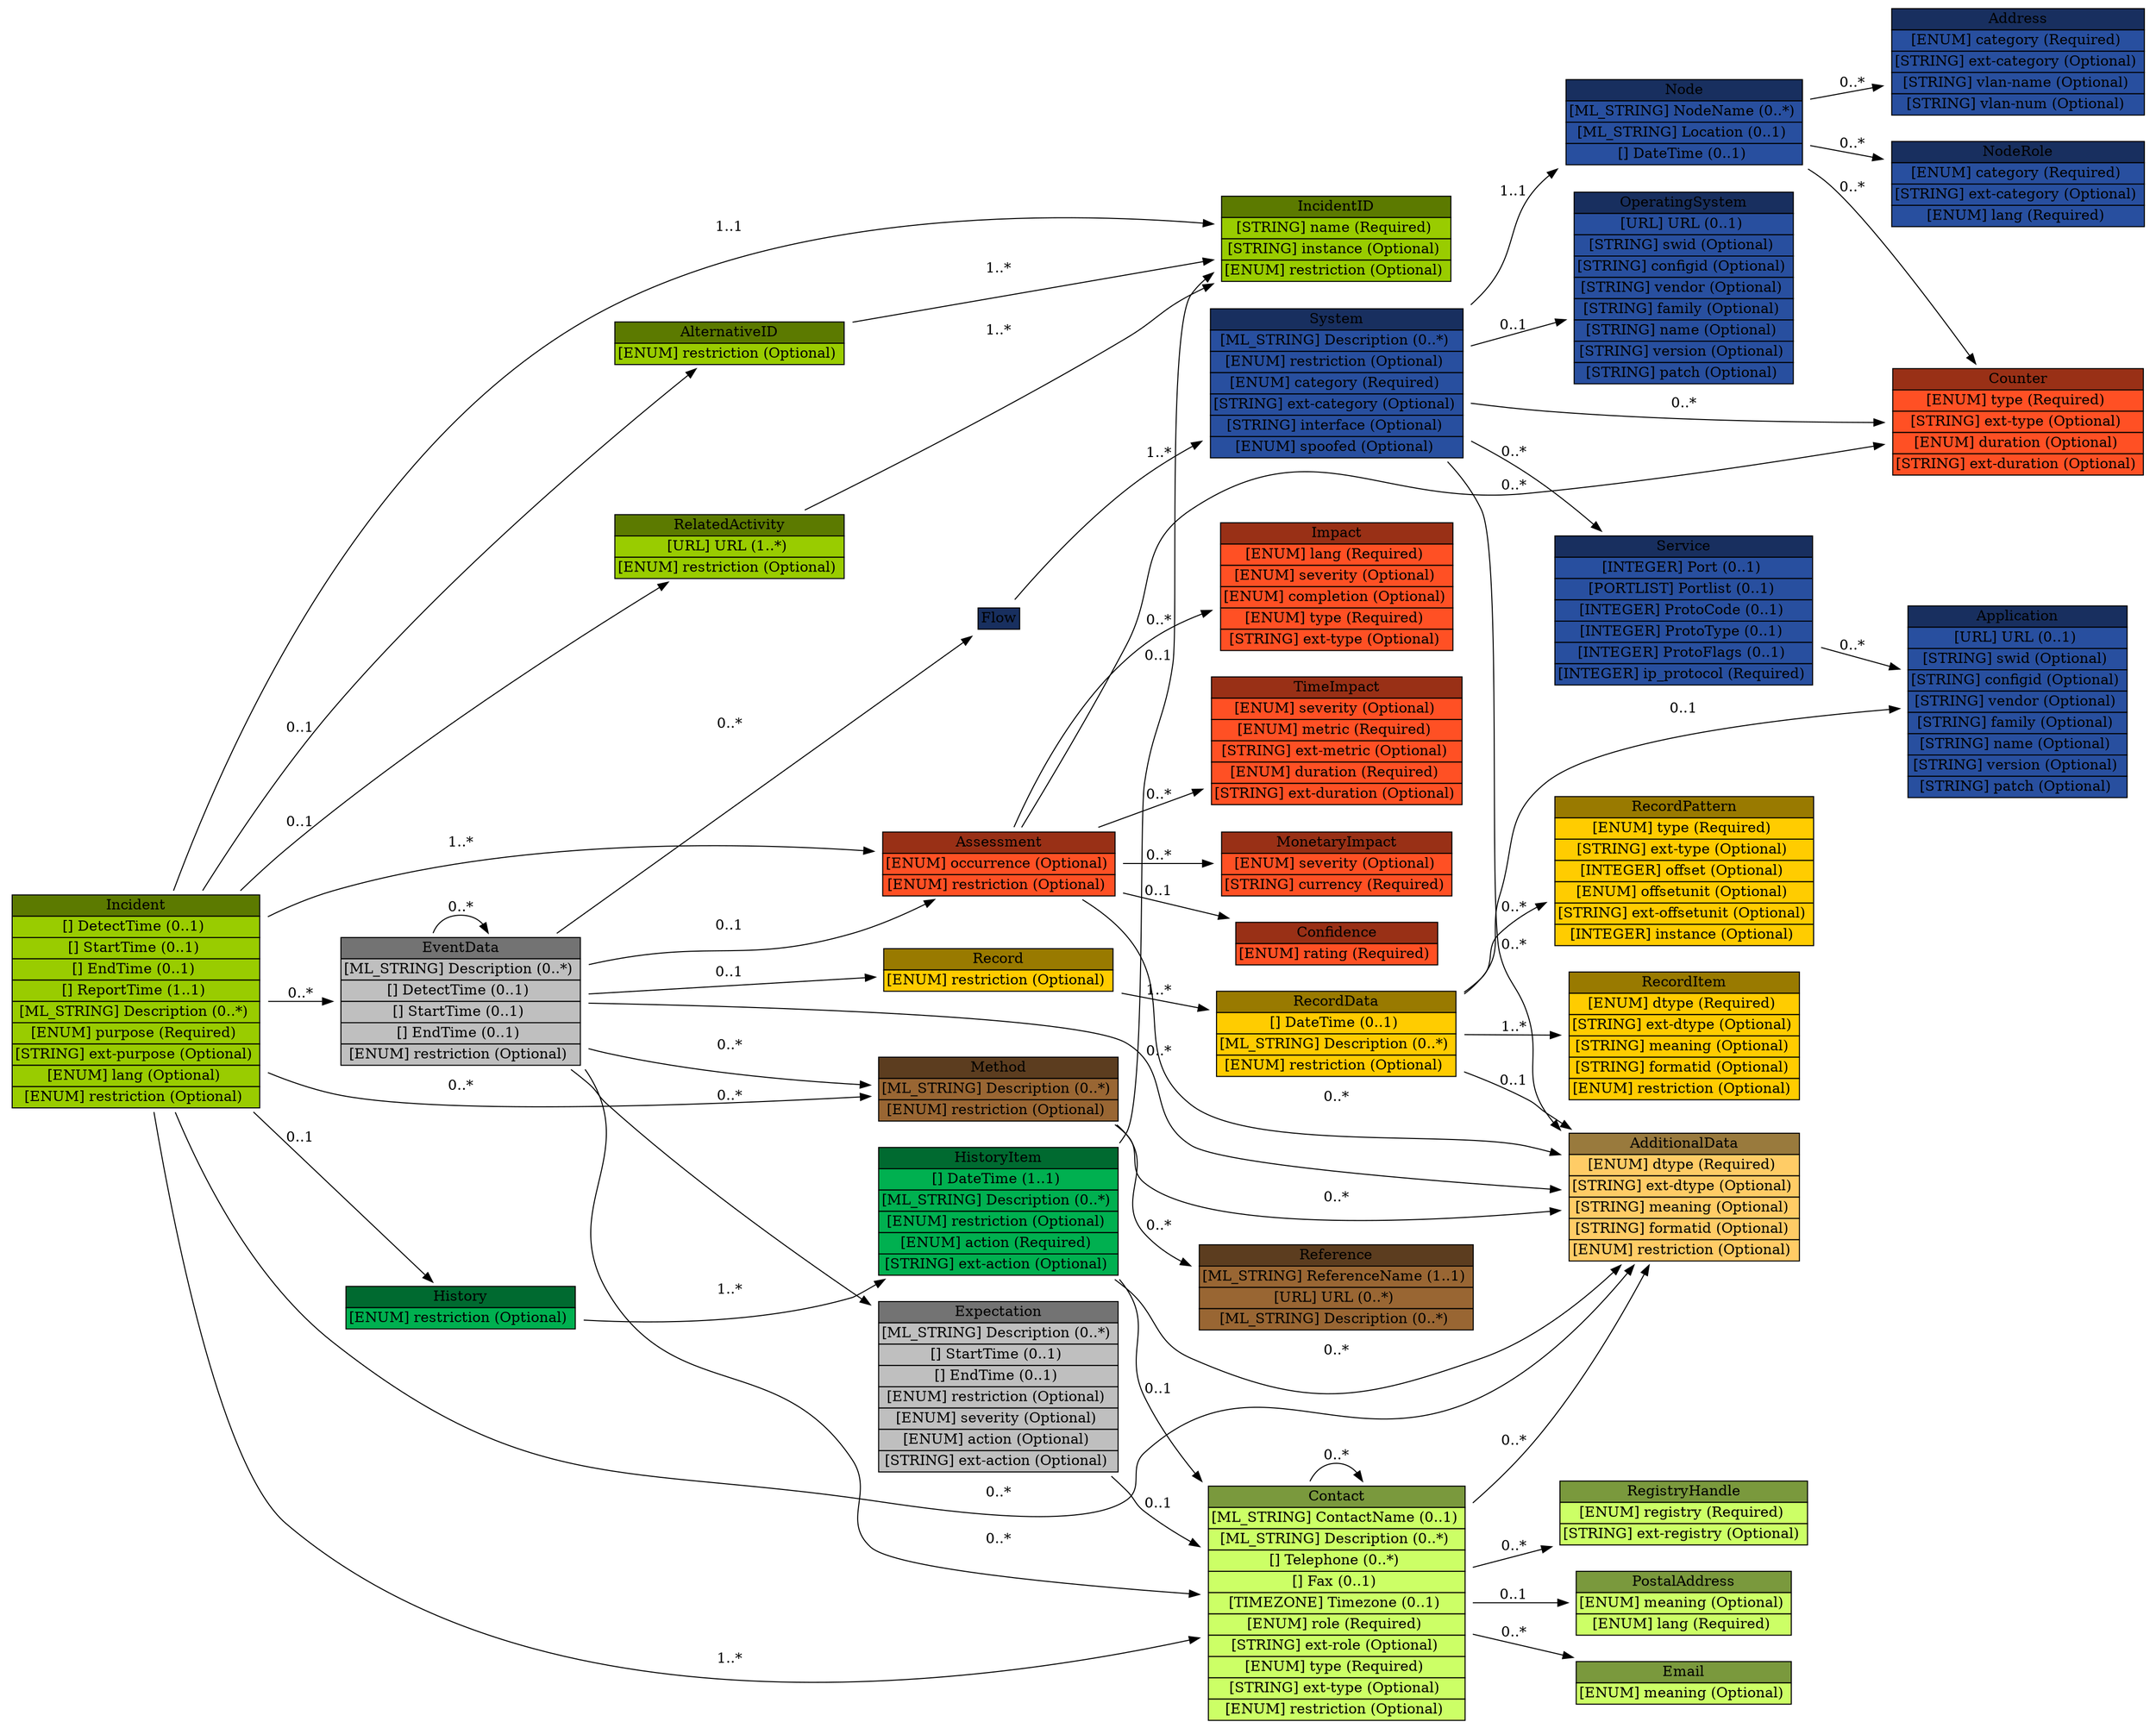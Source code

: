 digraph Incident {
	graph [bb="0,0,1771,1690.5",
		rankdir=LR
	];
	node [label="\N"];
	Incident	 [height=3.0278,
		label=<<table BORDER="0" CELLBORDER="1" CELLSPACING="0"> <tr > <td BGCOLOR="#5c7a00" HREF="/idmef_parser/IODEF/Incident.html" TITLE="Every incident is represented by an instance of the Incident class. This class provides a standardized representation for commonly exchanged incident data. ">Incident</td> </tr>" %<tr><td BGCOLOR="#99CC00"  HREF="/idmef_parser/IODEF/Incident.html" TITLE="The time the incident was first detected.">[] DetectTime (0..1) </td></tr>%<tr><td BGCOLOR="#99CC00"  HREF="/idmef_parser/IODEF/Incident.html" TITLE="The time the incident started.">[] StartTime (0..1) </td></tr>%<tr><td BGCOLOR="#99CC00"  HREF="/idmef_parser/IODEF/Incident.html" TITLE="The time the incident ended.">[] EndTime (0..1) </td></tr>%<tr><td BGCOLOR="#99CC00"  HREF="/idmef_parser/IODEF/Incident.html" TITLE="The time the incident was reported.">[] ReportTime (1..1) </td></tr>%<tr><td BGCOLOR="#99CC00"  HREF="/idmef_parser/IODEF/Incident.html" TITLE="A free-form textual description of the incident.">[ML_STRING] Description (0..*) </td></tr>%<tr><td BGCOLOR="#99CC00"  HREF="/idmef_parser/IODEF/Incident.html" TITLE="The purpose attribute represents the reason why the IODEF document was created.  It is closely related to the Expectation class (Section 3.13).  This attribute is defined as an enumerated list:">[ENUM] purpose (Required) </td></tr>%<tr><td BGCOLOR="#99CC00"  HREF="/idmef_parser/IODEF/Incident.html" TITLE="A means by which to extend the purpose attribute.  See Section 5.1.">[STRING] ext-purpose (Optional) </td></tr>%<tr><td BGCOLOR="#99CC00"  HREF="/idmef_parser/IODEF/Incident.html" TITLE="A valid language code per RFC 4646 [7] constrained by the definition of &quot;xs:language&quot;.  The interpretation of this code is described in Section 6.">[ENUM] lang (Optional) </td></tr>%<tr><td BGCOLOR="#99CC00"  HREF="/idmef_parser/IODEF/Incident.html" TITLE="This attribute indicates the disclosure guidelines to which the sender expects the recipient to adhere for the information represented in this class and its children.  This guideline provides no security since there are no specified technical means to ensure that the recipient of the document handles the information as the sender requested.">[ENUM] restriction (Optional) </td></tr>%</table>>,
		pos="106,1348.5",
		shape=plaintext,
		width=2.9444];
	IncidentID	 [height=1.2778,
		label=<<table BORDER="0" CELLBORDER="1" CELLSPACING="0"> <tr > <td BGCOLOR="#5c7a00" HREF="/idmef_parser/IODEF/IncidentID.html" TITLE="The IncidentID class represents an incident tracking number that is unique in the context of the CSIRT and identifies the activity characterized in an IODEF Document. This identifier would serve as an index into the CSIRT incident handling system. The combination of the name attribute and the string in the element content MUST be a globally unique identifier describing the activity. Documents generated by a given CSIRT MUST NOT reuse the same value unless they are referencing the same incident. ">IncidentID</td> </tr>" %<tr><td BGCOLOR="#99CC00"  HREF="/idmef_parser/IODEF/IncidentID.html" TITLE="An identifier describing the CSIRT that created the document.  In order to have a globally unique CSIRT name, the fully qualified domain name associated with the CSIRT MUST be used.">[STRING] name (Required) </td></tr>%<tr><td BGCOLOR="#99CC00"  HREF="/idmef_parser/IODEF/IncidentID.html" TITLE="An identifier referencing a subset of the named incident.">[STRING] instance (Optional) </td></tr>%<tr><td BGCOLOR="#99CC00"  HREF="/idmef_parser/IODEF/IncidentID.html" TITLE="This attribute has been defined in Section 3.2.">[ENUM] restriction (Optional) </td></tr>%</table>>,
		pos="1100.5,1590.5",
		shape=plaintext,
		width=2.6944];
	Incident -> IncidentID	 [label="1..1",
		lp="597,1636",
		pos="e,1003.4,1605.5 178.57,1457.7 204.05,1489.4 235.18,1521.4 270,1543.5 360.29,1600.9 394.21,1598.5 500,1614.5 671.31,1640.3 873.08,\
1622.5 993.41,1606.8"];
	AlternativeID	 [height=0.69444,
		label=<<table BORDER="0" CELLBORDER="1" CELLSPACING="0"> <tr > <td BGCOLOR="#5c7a00" HREF="/idmef_parser/IODEF/AlternativeID.html" TITLE="The AlternativeID class lists the incident tracking numbers used by CSIRTs, other than the one generating the document, to refer to the identical activity described the IODEF document. A tracking number listed as an AlternativeID references the same incident detected by ">AlternativeID</td> </tr>" %<tr><td BGCOLOR="#99CC00"  HREF="/idmef_parser/IODEF/AlternativeID.html" TITLE="This attribute has been defined in Section 3.2.">[ENUM] restriction (Optional) </td></tr>%</table>>,
		pos="597,1580.5",
		shape=plaintext,
		width=2.6944];
	Incident -> AlternativeID	 [label="0..1",
		lp="241,1488",
		pos="e,499.71,1568.2 212.01,1453.7 217.96,1458.5 223.98,1463.1 230,1467.5 306.84,1523.1 411.64,1551.8 489.4,1566.3"];
	RelatedActivity	 [height=0.98611,
		label=<<table BORDER="0" CELLBORDER="1" CELLSPACING="0"> <tr > <td BGCOLOR="#5c7a00" HREF="/idmef_parser/IODEF/RelatedActivity.html" TITLE="The RelatedActivity class lists either incident tracking numbers of incidents or URLs (not both) that refer to activity related to the one described in the IODEF document. These references may be to local incident tracking numbers or to those of other CSIRTs. ">RelatedActivity</td> </tr>" %<tr><td BGCOLOR="#99CC00"  HREF="/idmef_parser/IODEF/RelatedActivity.html" TITLE="A URL to activity related to this incident.">[URL] URL (1..*) </td></tr>%<tr><td BGCOLOR="#99CC00"  HREF="/idmef_parser/IODEF/RelatedActivity.html" TITLE="This attribute has been defined in Section 3.2.">[ENUM] restriction (Optional) </td></tr>%</table>>,
		pos="597,1490.5",
		shape=plaintext,
		width=2.6944];
	Incident -> RelatedActivity	 [label="0..1",
		lp="241,1456",
		pos="e,499.89,1492.4 212.27,1428.6 230.73,1439.6 250.35,1449.4 270,1456.5 340.41,1481.8 424.48,1490.1 489.61,1492.1"];
	Assessment	 [height=0.98611,
		label=<<table BORDER="0" CELLBORDER="1" CELLSPACING="0"> <tr > <td BGCOLOR="#993016" HREF="/idmef_parser/IODEF/Assessment.html" TITLE="The Assessment class describes the technical and non-technical repercussions of the incident on the CSIRT&#39;s constituency. ">Assessment</td> </tr>" %<tr><td BGCOLOR="#FF5024"  HREF="/idmef_parser/IODEF/Assessment.html" TITLE="Specifies whether the assessment is describing actual or potential outcomes.  The default is &quot;actual&quot; and is assumed if not specified.">[ENUM] occurrence (Optional) </td></tr>%<tr><td BGCOLOR="#FF5024"  HREF="/idmef_parser/IODEF/Assessment.html" TITLE="This attribute is defined in Section 3.2.">[ENUM] restriction (Optional) </td></tr>%</table>>,
		pos="818,676.5",
		shape=plaintext,
		width=2.7639];
	Incident -> Assessment	 [label="1..*",
		lp="376,853",
		pos="e,718.25,682.16 111.89,1239.3 123.09,1124.4 158.69,946.69 270,845.5 392.5,734.13 587.16,696.14 708.22,683.19"];
	AdditionalData	 [height=1.8611,
		label=<<table BORDER="0" CELLBORDER="1" CELLSPACING="0"> <tr > <td BGCOLOR="#997a3d" HREF="/idmef_parser/IODEF/AdditionalData.html" TITLE="The AdditionalData class serves as an extension mechanism for information not otherwise represented in the data model. For relatively simple information, atomic data types (e.g., integers, strings) are provided with a mechanism to annotate their meaning. The class can also be used to extend the data model (and the associated Schema) to support proprietary extensions by encapsulating entire XML documents conforming to another Schema (e.g., IDMEF). A detailed discussion for extending the data model and the schema can be found in Section 5. ">AdditionalData</td> </tr>" %<tr><td BGCOLOR="#FFCC66"  HREF="/idmef_parser/IODEF/AdditionalData.html" TITLE="The data type of the element content.  The permitted values for this attribute are shown below.  The default value is &quot;string&quot;.">[ENUM] dtype (Required) </td></tr>%<tr><td BGCOLOR="#FFCC66"  HREF="/idmef_parser/IODEF/AdditionalData.html" TITLE="A means by which to extend the dtype attribute.  See Section 5.1.">[STRING] ext-dtype (Optional) </td></tr>%<tr><td BGCOLOR="#FFCC66"  HREF="/idmef_parser/IODEF/AdditionalData.html" TITLE="A free-form description of the element content.">[STRING] meaning (Optional) </td></tr>%<tr><td BGCOLOR="#FFCC66"  HREF="/idmef_parser/IODEF/AdditionalData.html" TITLE="An identifier referencing the format and semantics of the element content.">[STRING] formatid (Optional) </td></tr>%<tr><td BGCOLOR="#FFCC66"  HREF="/idmef_parser/IODEF/AdditionalData.html" TITLE="This attribute has been defined in Section 3.2.">[ENUM] restriction (Optional) </td></tr>%</table>>,
		pos="1387.5,1000.5",
		shape=plaintext,
		width=2.7639];
	Incident -> AdditionalData	 [label="0..*",
		lp="818,340",
		pos="e,1344.8,933.3 112.68,1239.3 129.3,976.88 189.04,332.5 375,332.5 375,332.5 375,332.5 1101.5,332.5 1154.4,332.5 1182.1,313.58 1219,\
351.5 1286.9,421.24 1248.1,692.6 1277,785.5 1292.1,833.84 1317.3,884.45 1339.8,924.42"];
	Method	 [height=0.98611,
		label=<<table BORDER="0" CELLBORDER="1" CELLSPACING="0"> <tr > <td BGCOLOR="#5c3d1f" HREF="/idmef_parser/IODEF/Method.html" TITLE="The Method class describes the methodology used by the intruder to perpetrate the events of the incident. This class consists of a list of references describing the attack method and a free form description of the technique. ">Method</td> </tr>" %<tr><td BGCOLOR="#996633"  HREF="/idmef_parser/IODEF/Method.html" TITLE="A free-form text description of the methodology used by the intruder.">[ML_STRING] Description (0..*) </td></tr>%<tr><td BGCOLOR="#996633"  HREF="/idmef_parser/IODEF/Method.html" TITLE="This attribute is defined in Section 3.2.">[ENUM] restriction (Optional) </td></tr>%</table>>,
		pos="818,924.5",
		shape=plaintext,
		width=2.9444];
	Incident -> Method	 [label="0..*",
		lp="376,936",
		pos="e,711.85,891.57 117.44,1239.2 133.1,1140.9 172.24,1001.2 270,928.5 394.16,836.18 581.83,859.75 701.89,889.09"];
	Contact	 [height=3.3194,
		label=<<table BORDER="0" CELLBORDER="1" CELLSPACING="0"> <tr > <td BGCOLOR="#7a993d" HREF="/idmef_parser/IODEF/Contact.html" TITLE="The Contact class describes contact information for organizations and personnel involved in the incident. This class allows for the naming of the involved party, specifying contact information for them, and identifying their role in the incident. ">Contact</td> </tr>" %<tr><td BGCOLOR="#CCFF66"  HREF="/idmef_parser/IODEF/Contact.html" TITLE="The name of the contact.  The contact may either be an organization or a person.  The type attribute disambiguates the semantics.">[ML_STRING] ContactName (0..1) </td></tr>%<tr><td BGCOLOR="#CCFF66"  HREF="/idmef_parser/IODEF/Contact.html" TITLE="A free-form description of this contact.  In the case of a person, this is often the organizational title of the individual.">[ML_STRING] Description (0..*) </td></tr>%<tr><td BGCOLOR="#CCFF66"  HREF="/idmef_parser/IODEF/Contact.html" TITLE="The telephone number of the contact.">[] Telephone (0..*) </td></tr>%<tr><td BGCOLOR="#CCFF66"  HREF="/idmef_parser/IODEF/Contact.html" TITLE="The facsimile telephone number of the contact.">[] Fax (0..1) </td></tr>%<tr><td BGCOLOR="#CCFF66"  HREF="/idmef_parser/IODEF/Contact.html" TITLE="The timezone in which the contact resides formatted according to Section 2.9.">[TIMEZONE] Timezone (0..1) </td></tr>%<tr><td BGCOLOR="#CCFF66"  HREF="/idmef_parser/IODEF/Contact.html" TITLE="Indicates the role the contact fulfills.  This attribute is defined as an enumerated list:">[ENUM] role (Required) </td></tr>%<tr><td BGCOLOR="#CCFF66"  HREF="/idmef_parser/IODEF/Contact.html" TITLE="A means by which to extend the role attribute. See Section 5.1.">[STRING] ext-role (Optional) </td></tr>%<tr><td BGCOLOR="#CCFF66"  HREF="/idmef_parser/IODEF/Contact.html" TITLE="Indicates the type of contact being described. This attribute is defined as an enumerated list:">[ENUM] type (Required) </td></tr>%<tr><td BGCOLOR="#CCFF66"  HREF="/idmef_parser/IODEF/Contact.html" TITLE="A means by which to extend the type attribute. See Section 5.1.">[STRING] ext-type (Optional) </td></tr>%<tr><td BGCOLOR="#CCFF66"  HREF="/idmef_parser/IODEF/Contact.html" TITLE="This attribute is defined in Section 3.2.">[ENUM] restriction (Optional) </td></tr>%</table>>,
		pos="1100.5,1366.5",
		shape=plaintext,
		width=3.1111];
	Incident -> Contact	 [label="1..*",
		lp="597,1367",
		pos="e,988.13,1364.5 212.28,1350.4 397.76,1353.8 781.69,1360.7 978.06,1364.3"];
	EventData	 [height=1.8611,
		label=<<table BORDER="0" CELLBORDER="1" CELLSPACING="0"> <tr > <td BGCOLOR="#737373" HREF="/idmef_parser/IODEF/EventData.html" TITLE="The EventData class describes a particular event of the incident for a given set of hosts or networks. This description includes the systems from which the activity originated and those targeted, an assessment of the techniques used by the intruder, the impact of the activity on the organization, and any forensic evidence discovered. ">EventData</td> </tr>" %<tr><td BGCOLOR="#bfbfbf"  HREF="/idmef_parser/IODEF/EventData.html" TITLE="A free-form textual description of the event.">[ML_STRING] Description (0..*) </td></tr>%<tr><td BGCOLOR="#bfbfbf"  HREF="/idmef_parser/IODEF/EventData.html" TITLE="The time the event was detected.">[] DetectTime (0..1) </td></tr>%<tr><td BGCOLOR="#bfbfbf"  HREF="/idmef_parser/IODEF/EventData.html" TITLE="The time the event started.">[] StartTime (0..1) </td></tr>%<tr><td BGCOLOR="#bfbfbf"  HREF="/idmef_parser/IODEF/EventData.html" TITLE="The time the event ended.">[] EndTime (0..1) </td></tr>%<tr><td BGCOLOR="#bfbfbf"  HREF="/idmef_parser/IODEF/EventData.html" TITLE="This attribute is defined in Section 3.2.">[ENUM] restriction (Optional) </td></tr>%</table>>,
		pos="376,1019.5",
		shape=plaintext,
		width=2.9444];
	Incident -> EventData	 [label="0..*",
		lp="241,1202",
		pos="e,320.35,1086.6 195.87,1239.4 234.6,1191.9 279.02,1137.3 313.94,1094.5"];
	History	 [height=0.69444,
		label=<<table BORDER="0" CELLBORDER="1" CELLSPACING="0"> <tr > <td BGCOLOR="#006a30" HREF="/idmef_parser/IODEF/History.html" TITLE="The History class is a log of the significant events or actions performed by the involved parties during the course of handling the incident. ">History</td> </tr>" %<tr><td BGCOLOR="#00B050"  HREF="/idmef_parser/IODEF/History.html" TITLE="This attribute is defined in Section 3.2.">[ENUM] restriction (Optional) </td></tr>%</table>>,
		pos="376,1422.5",
		shape=plaintext,
		width=2.6944];
	Incident -> History	 [label="0..1",
		lp="241,1396",
		pos="e,284.05,1397.4 212.15,1377.5 232.57,1383.2 253.92,1389.1 274.19,1394.7"];
	AlternativeID -> IncidentID	 [label="1..*",
		lp="818,1595",
		pos="e,1003.3,1588.6 694.1,1582.4 779.68,1584.1 904.69,1586.6 993.23,1588.4"];
	RelatedActivity -> IncidentID	 [label="1..*",
		lp="818,1569",
		pos="e,1003.2,1574.7 694.3,1515.5 700.28,1516.9 706.21,1518.2 712,1519.5 806.48,1540.1 914.81,1559.6 992.87,1573"];
	Impact	 [height=1.8611,
		label=<<table BORDER="0" CELLBORDER="1" CELLSPACING="0"> <tr > <td BGCOLOR="#993016" HREF="/idmef_parser/IODEF/Impact.html" TITLE="The Impact class allows for categorizing and describing the technical impact of the incident on the network of an organization. ">Impact</td> </tr>" %<tr><td BGCOLOR="#FF5024"  HREF="/idmef_parser/IODEF/Impact.html" TITLE="A valid language code per RFC 4646 [7] constrained by the definition of &quot;xs:language&quot;.  The interpretation of this code is described in Section 6.">[ENUM] lang (Required) </td></tr>%<tr><td BGCOLOR="#FF5024"  HREF="/idmef_parser/IODEF/Impact.html" TITLE="An estimate of the relative severity of the activity.  The permitted values are shown below.  There is no default value.">[ENUM] severity (Optional) </td></tr>%<tr><td BGCOLOR="#FF5024"  HREF="/idmef_parser/IODEF/Impact.html" TITLE="An indication whether the described activity was successful.  The permitted values are shown below.  There is no default value.">[ENUM] completion (Optional) </td></tr>%<tr><td BGCOLOR="#FF5024"  HREF="/idmef_parser/IODEF/Impact.html" TITLE="Classifies the malicious activity into incident categories.  The permitted values are shown below.  The default value is &quot;other&quot;.">[ENUM] type (Required) </td></tr>%<tr><td BGCOLOR="#FF5024"  HREF="/idmef_parser/IODEF/Impact.html" TITLE="A means by which to extend the type attribute. See Section 5.1.">[STRING] ext-type (Optional) </td></tr>%</table>>,
		pos="1100.5,427.5",
		shape=plaintext,
		width=2.7917];
	Assessment -> Impact	 [label="0..*",
		lp="953,546",
		pos="e,999.86,489.48 848.02,640.96 879.01,604.2 930.64,546.29 982,503.5 985.2,500.83 988.5,498.18 991.87,495.55"];
	TimeImpact	 [height=1.8611,
		label=<<table BORDER="0" CELLBORDER="1" CELLSPACING="0"> <tr > <td BGCOLOR="#993016" HREF="/idmef_parser/IODEF/TimeImpact.html" TITLE="The TimeImpact class describes the impact of the incident on an organization as a function of time. It provides a way to convey down time and recovery time. ">TimeImpact</td> </tr>" %<tr><td BGCOLOR="#FF5024"  HREF="/idmef_parser/IODEF/TimeImpact.html" TITLE="An estimate of the relative severity of the activity.  The permitted values are shown below.  There is no default value.">[ENUM] severity (Optional) </td></tr>%<tr><td BGCOLOR="#FF5024"  HREF="/idmef_parser/IODEF/TimeImpact.html" TITLE="Defines the metric in which the time is expressed.  The permitted values are shown below.  There is no default value.">[ENUM] metric (Required) </td></tr>%<tr><td BGCOLOR="#FF5024"  HREF="/idmef_parser/IODEF/TimeImpact.html" TITLE="A means by which to extend the metric attribute.  See Section 5.1.">[STRING] ext-metric (Optional) </td></tr>%<tr><td BGCOLOR="#FF5024"  HREF="/idmef_parser/IODEF/TimeImpact.html" TITLE="Defines a unit of time, that when combined with the metric attribute, fully describes a metric of impact that will be conveyed in the element content.  The permitted values are shown below.  The default value is &quot;hour&quot;.">[ENUM] duration (Required) </td></tr>%<tr><td BGCOLOR="#FF5024"  HREF="/idmef_parser/IODEF/TimeImpact.html" TITLE="A means by which to extend the duration attribute.  See Section 5.1.">[STRING] ext-duration (Optional) </td></tr>%</table>>,
		pos="1100.5,737.5",
		shape=plaintext,
		width=2.9722];
	Assessment -> TimeImpact	 [label="0..*",
		lp="953,715",
		pos="e,993.41,714.43 917.89,698.01 939.09,702.62 961.68,707.53 983.46,712.27"];
	MonetaryImpact	 [height=0.98611,
		label=<<table BORDER="0" CELLBORDER="1" CELLSPACING="0"> <tr > <td BGCOLOR="#993016" HREF="/idmef_parser/IODEF/MonetaryImpact.html" TITLE="The MonetaryImpact class describes the financial impact of the activity on an organization. For example, this impact may consider losses due to the cost of the investigation or recovery, diminished ">MonetaryImpact</td> </tr>" %<tr><td BGCOLOR="#FF5024"  HREF="/idmef_parser/IODEF/MonetaryImpact.html" TITLE="An estimate of the relative severity of the activity.  The permitted values are shown below.  There is no default value.">[ENUM] severity (Optional) </td></tr>%<tr><td BGCOLOR="#FF5024"  HREF="/idmef_parser/IODEF/MonetaryImpact.html" TITLE="Defines the currency in which the monetary impact is expressed.  The permitted values are defined in ISO 4217:2001, Codes for the representation of currencies and funds [14].  There is no default value.">[STRING] currency (Required) </td></tr>%</table>>,
		pos="1100.5,616.5",
		shape=plaintext,
		width=2.7361];
	Assessment -> MonetaryImpact	 [label="0..*",
		lp="953,658",
		pos="e,1002,637.36 917.89,655.35 941.88,650.22 967.63,644.71 991.99,639.5"];
	Counter	 [height=1.5694,
		label=<<table BORDER="0" CELLBORDER="1" CELLSPACING="0"> <tr > <td BGCOLOR="#993016" HREF="/idmef_parser/IODEF/Counter.html" TITLE="The Counter class summarize multiple occurrences of some event, or conveys counts or rates on various features (e.g., packets, sessions, events). ">Counter</td> </tr>" %<tr><td BGCOLOR="#FF5024"  HREF="/idmef_parser/IODEF/Counter.html" TITLE="Specifies the units of the element content.">[ENUM] type (Required) </td></tr>%<tr><td BGCOLOR="#FF5024"  HREF="/idmef_parser/IODEF/Counter.html" TITLE="A means by which to extend the type attribute. See Section 5.1.">[STRING] ext-type (Optional) </td></tr>%<tr><td BGCOLOR="#FF5024"  HREF="/idmef_parser/IODEF/Counter.html" TITLE="If present, the Counter class represents a rate rather than a count over the entire event.  In that case, this attribute specifies the denominator of the rate (where the type attribute specified the nominator).  The possible values of this attribute are defined in Section 3.10.2">[ENUM] duration (Optional) </td></tr>%<tr><td BGCOLOR="#FF5024"  HREF="/idmef_parser/IODEF/Counter.html" TITLE="A means by which to extend the duration attribute.  See Section 5.1.">[STRING] ext-duration (Optional) </td></tr>%</table>>,
		pos="1663.5,56.5",
		shape=plaintext,
		width=2.9722];
	Assessment -> Counter	 [label="0..*",
		lp="1248,35",
		pos="e,1556.3,34.479 832.54,640.96 854.63,581.75 898.51,458.8 924,351.5 936.06,300.74 927.86,285.72 942,235.5 954.52,191.01 948.61,171.46 \
982,139.5 1132.3,-4.3959 1394.8,9.5577 1546.1,32.86"];
	Confidence	 [height=0.69444,
		label=<<table BORDER="0" CELLBORDER="1" CELLSPACING="0"> <tr > <td BGCOLOR="#993016" HREF="/idmef_parser/IODEF/Confidence.html" TITLE="The Confidence class represents a best estimate of the validity and accuracy of the described impact (see Section 3.10) of the incident activity. This estimate can be expressed as a category or a numeric calculation. ">Confidence</td> </tr>" %<tr><td BGCOLOR="#FF5024"  HREF="/idmef_parser/IODEF/Confidence.html" TITLE="A rating of the analytical validity of the specified Assessment.  The permitted values are shown below. There is no default value.">[ENUM] rating (Required) </td></tr>%</table>>,
		pos="1100.5,537.5",
		shape=plaintext,
		width=2.4028];
	Assessment -> Confidence	 [label="0..1",
		lp="953,599",
		pos="e,1013.7,559.15 866.1,640.91 897.57,618.49 940.64,590.32 982,571.5 989.07,568.28 996.51,565.29 1004.1,562.53"];
	Assessment -> AdditionalData	 [label="0..*",
		lp="1100.5,857",
		pos="e,1329.4,933.4 850.13,712 880.42,744.06 929.46,789.73 982,813.5 1079.1,857.41 1122.7,803.91 1219,849.5 1257.5,867.73 1293.5,897.73 \
1322.2,926.21"];
	Method -> AdditionalData	 [label="0..*",
		lp="1100.5,1006",
		pos="e,1287.6,1000.6 922.01,960.06 941.72,965.73 962.35,970.91 982,974.5 1081,992.61 1195.7,998.6 1277.6,1000.4"];
	Reference	 [height=1.2778,
		label=<<table BORDER="0" CELLBORDER="1" CELLSPACING="0"> <tr > <td BGCOLOR="#5c3d1f" HREF="/idmef_parser/IODEF/Reference.html" TITLE="The Reference class is a reference to a vulnerability, IDS alert, malware sample, advisory, or attack technique. A reference consists of a name, a URL to this reference, and an optional description. ">Reference</td> </tr>" %<tr><td BGCOLOR="#996633"  HREF="/idmef_parser/IODEF/Reference.html" TITLE="Name of the reference.">[ML_STRING] ReferenceName (1..1) </td></tr>%<tr><td BGCOLOR="#996633"  HREF="/idmef_parser/IODEF/Reference.html" TITLE="A URL associated with the reference.">[URL] URL (0..*) </td></tr>%<tr><td BGCOLOR="#996633"  HREF="/idmef_parser/IODEF/Reference.html" TITLE="A free-form text description of this reference.">[ML_STRING] Description (0..*) </td></tr>%</table>>,
		pos="1100.5,919.5",
		shape=plaintext,
		width=3.2917];
	Method -> Reference	 [label="0..*",
		lp="953,930",
		pos="e,981.89,921.6 924.25,922.62 939.68,922.35 955.71,922.06 971.53,921.78"];
	Contact -> AdditionalData	 [label="0..*",
		lp="1248,1175",
		pos="e,1289.6,1067.6 1205.7,1246.7 1210.5,1239.4 1214.9,1231.9 1219,1224.5 1231.7,1201.2 1227.4,1192.3 1237,1167.5 1238.9,1162.6 1273.7,\
1085.6 1277,1081.5 1278.8,1079.3 1280.7,1077.1 1282.7,1074.9"];
	Contact -> Contact	 [label="0..*",
		lp="1100.5,1511.5",
		pos="e,1122.3,1486.2 1078.7,1486.2 1083.3,1497.1 1090.5,1504 1100.5,1504 1107.4,1504 1112.9,1500.8 1117.2,1495.2"];
	RegistryHandle	 [height=0.98611,
		label=<<table BORDER="0" CELLBORDER="1" CELLSPACING="0"> <tr > <td BGCOLOR="#7a993d" HREF="/idmef_parser/IODEF/RegistryHandle.html" TITLE="The RegistryHandle class represents a handle into an Internet registry or community-specific database. The handle is specified in the element content and the type attribute specifies the database. ">RegistryHandle</td> </tr>" %<tr><td BGCOLOR="#CCFF66"  HREF="/idmef_parser/IODEF/RegistryHandle.html" TITLE="The database to which the handle belongs.  The default value is &#39;local&#39;.  The possible values are:">[ENUM] registry (Required) </td></tr>%<tr><td BGCOLOR="#CCFF66"  HREF="/idmef_parser/IODEF/RegistryHandle.html" TITLE="A means by which to extend the registry attribute.  See Section 5.1.">[STRING] ext-registry (Optional) </td></tr>%</table>>,
		pos="1387.5,1586.5",
		shape=plaintext,
		width=2.9167];
	Contact -> RegistryHandle	 [label="0..*",
		lp="1248,1534",
		pos="e,1292.6,1550.9 1208.5,1486.2 1229.9,1506.2 1253.2,1525.7 1277,1541.5 1279.2,1542.9 1281.4,1544.4 1283.7,1545.7"];
	PostalAddress	 [height=0.98611,
		label=<<table BORDER="0" CELLBORDER="1" CELLSPACING="0"> <tr > <td BGCOLOR="#7a993d" HREF="/idmef_parser/IODEF/PostalAddress.html" TITLE="The PostalAddress class specifies a postal address formatted according to the POSTAL data type (Section 2.11). ">PostalAddress</td> </tr>" %<tr><td BGCOLOR="#CCFF66"  HREF="/idmef_parser/IODEF/PostalAddress.html" TITLE="A free-form description of the element content.">[ENUM] meaning (Optional) </td></tr>%<tr><td BGCOLOR="#CCFF66"  HREF="/idmef_parser/IODEF/PostalAddress.html" TITLE="A valid language code per RFC 4646 [7] constrained by the definition of &quot;xs:language&quot;.  The interpretation of this code is described in Section 6.">[ENUM] lang (Required) </td></tr>%</table>>,
		pos="1387.5,1497.5",
		shape=plaintext,
		width=2.5972];
	Contact -> PostalAddress	 [label="0..1",
		lp="1248,1452",
		pos="e,1298.4,1461.9 1212.9,1422.4 1234,1432.7 1256.1,1443.1 1277,1452.5 1280.9,1454.3 1284.9,1456 1288.9,1457.8"];
	Email	 [height=0.69444,
		label=<<table BORDER="0" CELLBORDER="1" CELLSPACING="0"> <tr > <td BGCOLOR="#7a993d" HREF="/idmef_parser/IODEF/Email.html" TITLE="The Email class specifies an email address formatted according to EMAIL data type (Section 2.14). ">Email</td> </tr>" %<tr><td BGCOLOR="#CCFF66"  HREF="/idmef_parser/IODEF/Email.html" TITLE="A free-form description of the element content (e.g., hours of coverage for a given number).">[ENUM] meaning (Optional) </td></tr>%</table>>,
		pos="1387.5,1665.5",
		shape=plaintext,
		width=2.5972];
	Contact -> Email	 [label="0..*",
		lp="1248,1621",
		pos="e,1293.8,1641.4 1186.1,1486.4 1197.3,1502.8 1208.6,1519.5 1219,1535.5 1246,1576.9 1238.1,1599.9 1277,1630.5 1279.6,1632.5 1282.3,\
1634.5 1285.1,1636.3"];
	EventData -> Assessment	 [label="0..1",
		lp="597,926",
		pos="e,771.21,712.19 463.14,952.35 552.22,882.91 688.51,776.66 763.29,718.37"];
	EventData -> AdditionalData	 [label="0..*",
		lp="953,1025",
		pos="e,1287.9,1012.6 482.24,1018.3 548.23,1017.6 635.08,1016.8 712,1016.5 806.22,1016.1 829.78,1015.7 924,1016.5 949.78,1016.7 956.22,\
1017.3 982,1017.5 1087.3,1018.4 1113.7,1021.4 1219,1017.5 1238,1016.8 1258.2,1015.3 1277.7,1013.6"];
	EventData -> Method	 [label="0..*",
		lp="597,976",
		pos="e,711.71,942.84 482.03,973.76 488.05,971.82 494.07,970.05 500,968.5 584.01,946.55 608.07,957.92 694,945.5 696.53,945.13 699.09,944.76 \
701.67,944.37"];
	EventData -> Contact	 [label="0..*",
		lp="818,1327",
		pos="e,988.39,1335.5 431.62,1086.7 451.8,1109.3 475.7,1133.8 500,1153.5 585.02,1222.3 609.7,1239.8 712,1278.5 801.75,1312.5 830.48,1298 \
924,1319.5 941.72,1323.6 960.35,1328.2 978.6,1332.9"];
	EventData -> EventData	 [label="0..*",
		lp="376,1112",
		pos="e,399.03,1086.8 352.97,1086.8 356.42,1097.3 364.09,1104.5 376,1104.5 384,1104.5 390.09,1101.3 394.27,1096"];
	Flow	 [height=0.5,
		label=<<table BORDER="0" CELLBORDER="1" CELLSPACING="0"> <tr > <td BGCOLOR="#182f5f" HREF="/idmef_parser/IODEF/Flow.html" TITLE="The Flow class groups related the source and target hosts. ">Flow</td> </tr>" %</table>>,
		pos="818,252.5",
		shape=plaintext,
		width=0.75];
	EventData -> Flow	 [label="0..*",
		lp="597,767",
		pos="e,790.73,261.65 457.37,952.21 467.01,940.89 475.66,928.54 482,915.5 512.52,852.73 480.85,826.61 500,759.5 560.56,547.29 560.99,471.42 \
712,310.5 731.12,290.13 759.03,275.18 781.27,265.57"];
	Expectation	 [height=2.4444,
		label=<<table BORDER="0" CELLBORDER="1" CELLSPACING="0"> <tr > <td BGCOLOR="#737373" HREF="/idmef_parser/IODEF/Expectation.html" TITLE="The Expectation class conveys to the recipient of the IODEF document the actions the sender is requesting. The scope of the requested action is limited to purview of the EventData class in which this class is aggregated. ">Expectation</td> </tr>" %<tr><td BGCOLOR="#bfbfbf"  HREF="/idmef_parser/IODEF/Expectation.html" TITLE="A free-form description of the desired action(s).">[ML_STRING] Description (0..*) </td></tr>%<tr><td BGCOLOR="#bfbfbf"  HREF="/idmef_parser/IODEF/Expectation.html" TITLE="The time at which the action should be performed.  A timestamp that is earlier than the ReportTime specified in the Incident class denotes that the expectation should be fulfilled as soon as possible.  The absence of this element leaves the execution of the expectation to the discretion of the recipient.">[] StartTime (0..1) </td></tr>%<tr><td BGCOLOR="#bfbfbf"  HREF="/idmef_parser/IODEF/Expectation.html" TITLE="The time by which the action should be completed. If the action is not carried out by this time, it should no longer be performed.">[] EndTime (0..1) </td></tr>%<tr><td BGCOLOR="#bfbfbf"  HREF="/idmef_parser/IODEF/Expectation.html" TITLE="This attribute is defined in Section 3.2.">[ENUM] restriction (Optional) </td></tr>%<tr><td BGCOLOR="#bfbfbf"  HREF="/idmef_parser/IODEF/Expectation.html" TITLE="Indicates the desired priority of the action. This attribute is an enumerated list with no default value, and the semantics of these relative measures are context dependent.">[ENUM] severity (Optional) </td></tr>%<tr><td BGCOLOR="#bfbfbf"  HREF="/idmef_parser/IODEF/Expectation.html" TITLE="Classifies the type of action requested.  This attribute is an enumerated list with no default value.">[ENUM] action (Optional) </td></tr>%<tr><td BGCOLOR="#bfbfbf"  HREF="/idmef_parser/IODEF/Expectation.html" TITLE="A means by which to extend the action attribute.  See Section 5.1.">[STRING] ext-action (Optional) </td></tr>%</table>>,
		pos="818,1181.5",
		shape=plaintext,
		width=2.9444];
	EventData -> Expectation	 [label="0..*",
		lp="597,1142",
		pos="e,711.96,1142.8 482.11,1058.2 548.52,1082.6 634.33,1114.2 702.47,1139.3"];
	Record	 [height=0.69444,
		label=<<table BORDER="0" CELLBORDER="1" CELLSPACING="0"> <tr > <td BGCOLOR="#997a00" HREF="/idmef_parser/IODEF/Record.html" TITLE="The Record class is a container class for log and audit data that provides supportive information about the incident. The source of this data will often be the output of monitoring tools. These logs should substantiate the activity described in the document. ">Record</td> </tr>" %<tr><td BGCOLOR="#ffcc00"  HREF="/idmef_parser/IODEF/Record.html" TITLE="This attribute has been defined in Section 3.2.">[ENUM] restriction (Optional) </td></tr>%</table>>,
		pos="818,1050.5",
		shape=plaintext,
		width=2.6944];
	EventData -> Record	 [label="0..1",
		lp="597,1049",
		pos="e,720.98,1043.7 482.11,1026.9 551.29,1031.8 641.53,1038.1 710.9,1043"];
	System	 [height=2.1528,
		label=<<table BORDER="0" CELLBORDER="1" CELLSPACING="0"> <tr > <td BGCOLOR="#182f5f" HREF="/idmef_parser/IODEF/System.html" TITLE="The System class describes a system or network involved in an event. The systems or networks represented by this class are categorized according to the role they played in the incident through the category attribute. The value of this category attribute dictates the semantics of the aggregated classes in the System class. If the category attribute has a value of &quot;source&quot;, then the aggregated classes denote the machine and service from which the activity is originating. With a category attribute value of &quot;target&quot; or &quot;intermediary&quot;, then the machine or service is the one targeted in the activity. A value of &quot;sensor&quot; dictates that this System was part of an instrumentation to monitor the network. ">System</td> </tr>" %<tr><td BGCOLOR="#284f9f"  HREF="/idmef_parser/IODEF/System.html" TITLE="A free-form text description of the System.">[ML_STRING] Description (0..*) </td></tr>%<tr><td BGCOLOR="#284f9f"  HREF="/idmef_parser/IODEF/System.html" TITLE="This attribute is defined in Section 3.2.">[ENUM] restriction (Optional) </td></tr>%<tr><td BGCOLOR="#284f9f"  HREF="/idmef_parser/IODEF/System.html" TITLE="Classifies the role the host or network played in the incident.  The possible values are:">[ENUM] category (Required) </td></tr>%<tr><td BGCOLOR="#284f9f"  HREF="/idmef_parser/IODEF/System.html" TITLE="A means by which to extend the category attribute.  See Section 5.1.">[STRING] ext-category (Optional) </td></tr>%<tr><td BGCOLOR="#284f9f"  HREF="/idmef_parser/IODEF/System.html" TITLE="Specifies the interface on which the event(s) on this System originated.  If the Node class specifies a network rather than a host, this attribute has no meaning.">[STRING] interface (Optional) </td></tr>%<tr><td BGCOLOR="#284f9f"  HREF="/idmef_parser/IODEF/System.html" TITLE="An indication of confidence in whether this System was the true target or attacking host.  The permitted values for this attribute are shown below.  The default value is &quot;unknown&quot;.">[ENUM] spoofed (Optional) </td></tr>%</table>>,
		pos="1100.5,226.5",
		shape=plaintext,
		width=2.9861];
	Flow -> System	 [label="1..*",
		lp="953,249",
		pos="e,992.94,236.38 845.14,250.08 876.69,247.15 931.89,242.04 982.82,237.32"];
	System -> Counter	 [label="0..*",
		lp="1387.5,73",
		pos="e,1556.2,39.396 1163.6,148.68 1194,116.66 1233.5,83.031 1277,65.5 1362.5,31.086 1467.4,31.07 1546.3,38.415"];
	System -> AdditionalData	 [label="0..*",
		lp="1248,311",
		pos="e,1342.7,933.35 1208.2,268.76 1231.7,280.24 1251.9,292.53 1259,303.5 1288.2,348.43 1263.5,733.63 1277,785.5 1289.7,834.31 1314.7,\
884.76 1337.6,924.52"];
	"Node"	 [height=1.2778,
		label=<<table BORDER="0" CELLBORDER="1" CELLSPACING="0"> <tr > <td BGCOLOR="#182f5f" HREF="/idmef_parser/IODEF/Node.html" TITLE="The Node class names a system (e.g., PC, router) or network. ">Node</td> </tr>" %<tr><td BGCOLOR="#284f9f"  HREF="/idmef_parser/IODEF/Node.html" TITLE="The name of the Node (e.g., fully qualified domain name).  This information MUST be provided if no Address information is given.">[ML_STRING] NodeName (0..*) </td></tr>%<tr><td BGCOLOR="#284f9f"  HREF="/idmef_parser/IODEF/Node.html" TITLE="A free-from description of the physical location of the equipment.">[ML_STRING] Location (0..1) </td></tr>%<tr><td BGCOLOR="#284f9f"  HREF="/idmef_parser/IODEF/Node.html" TITLE="A timestamp of when the resolution between the name and address was performed.  This information SHOULD be provided if both an Address and NodeName are specified.">[] DateTime (0..1) </td></tr>%</table>>,
		pos="1387.5,351.5",
		shape=plaintext,
		width=2.9444];
	System -> "Node"	 [label="1..1",
		lp="1248,235",
		pos="e,1286.2,305.39 1208.2,208.94 1226.6,210.78 1244.4,216.2 1259,227.5 1283.7,246.65 1257.4,271.16 1277,295.5 1277.7,296.37 1278.4,\
297.23 1279.2,298.08"];
	Service	 [height=2.1528,
		label=<<table BORDER="0" CELLBORDER="1" CELLSPACING="0"> <tr > <td BGCOLOR="#182f5f" HREF="/idmef_parser/IODEF/Service.html" TITLE="The Service class describes a network service of a host or network. The service is identified by specific port or list of ports, along with the application listening on that port. ">Service</td> </tr>" %<tr><td BGCOLOR="#284f9f"  HREF="/idmef_parser/IODEF/Service.html" TITLE="A port number.">[INTEGER] Port (0..1) </td></tr>%<tr><td BGCOLOR="#284f9f"  HREF="/idmef_parser/IODEF/Service.html" TITLE="A list of port numbers formatted according to Section 2.10.">[PORTLIST] Portlist (0..1) </td></tr>%<tr><td BGCOLOR="#284f9f"  HREF="/idmef_parser/IODEF/Service.html" TITLE="A layer-4 protocol-specific code field (e.g., ICMP code field).">[INTEGER] ProtoCode (0..1) </td></tr>%<tr><td BGCOLOR="#284f9f"  HREF="/idmef_parser/IODEF/Service.html" TITLE="A layer-4 protocol specific type field (e.g., ICMP type field).">[INTEGER] ProtoType (0..1) </td></tr>%<tr><td BGCOLOR="#284f9f"  HREF="/idmef_parser/IODEF/Service.html" TITLE="A layer-4 protocol specific flag field (e.g., TCP flag field).">[INTEGER] ProtoFlags (0..1) </td></tr>%<tr><td BGCOLOR="#284f9f"  HREF="/idmef_parser/IODEF/Service.html" TITLE="The IANA protocol number.">[INTEGER] ip_protocol (Required) </td></tr>%</table>>,
		pos="1387.5,699.5",
		shape=plaintext,
		width=3.0694];
	System -> Service	 [label="0..*",
		lp="1248,273",
		pos="e,1351.8,621.78 1208.1,234.63 1227.4,240.78 1245.6,250.46 1259,265.5 1280,289.09 1269.4,375.84 1277,406.5 1294.6,477.54 1324,554.97 \
1347.9,612.38"];
	OperatingSystem	 [height=2.7361,
		label=<<table BORDER="0" CELLBORDER="1" CELLSPACING="0"> <tr > <td BGCOLOR="#182f5f" HREF="/idmef_parser/IODEF/OperatingSystem.html" TITLE="The OperatingSystem class describes the operating system running on a System. The definition is identical to the Application class (Section 3.17.1). ">OperatingSystem</td> </tr>" %<tr><td BGCOLOR="#284f9f"  HREF="/idmef_parser/IODEF/OperatingSystem.html" TITLE="A URL describing the application.">[URL] URL (0..1) </td></tr>%<tr><td BGCOLOR="#284f9f"  HREF="/idmef_parser/IODEF/OperatingSystem.html" TITLE="An identifier that can be used to reference this software.">[STRING] swid (Optional) </td></tr>%<tr><td BGCOLOR="#284f9f"  HREF="/idmef_parser/IODEF/OperatingSystem.html" TITLE="An identifier that can be used to reference a particular configuration of this software.">[STRING] configid (Optional) </td></tr>%<tr><td BGCOLOR="#284f9f"  HREF="/idmef_parser/IODEF/OperatingSystem.html" TITLE="Vendor name of the software.">[STRING] vendor (Optional) </td></tr>%<tr><td BGCOLOR="#284f9f"  HREF="/idmef_parser/IODEF/OperatingSystem.html" TITLE="Family of the software.">[STRING] family (Optional) </td></tr>%<tr><td BGCOLOR="#284f9f"  HREF="/idmef_parser/IODEF/OperatingSystem.html" TITLE="Name of the software.">[STRING] name (Optional) </td></tr>%<tr><td BGCOLOR="#284f9f"  HREF="/idmef_parser/IODEF/OperatingSystem.html" TITLE="Version of the software.">[STRING] version (Optional) </td></tr>%<tr><td BGCOLOR="#284f9f"  HREF="/idmef_parser/IODEF/OperatingSystem.html" TITLE="Patch or service pack level of the software.">[STRING] patch (Optional) </td></tr>%</table>>,
		pos="1387.5,188.5",
		shape=plaintext,
		width=2.6806];
	System -> OperatingSystem	 [label="0..1",
		lp="1248,197",
		pos="e,1290.9,185.45 1208.2,194.61 1217.9,192.55 1227.6,190.8 1237,189.5 1251.1,187.56 1266,186.41 1280.8,185.79"];
	"Node" -> Counter	 [label="0..*",
		lp="1527,282",
		pos="e,1634.1,113.18 1485.5,305.41 1489.9,302.25 1494.1,298.95 1498,295.5 1554,246.34 1600.2,174.18 1629.3,122.02"];
	Address	 [height=1.5694,
		label=<<table BORDER="0" CELLBORDER="1" CELLSPACING="0"> <tr > <td BGCOLOR="#182f5f" HREF="/idmef_parser/IODEF/Address.html" TITLE="The Address class represents a hardware (layer-2), network (layer-3), or application (layer-7) address. ">Address</td> </tr>" %<tr><td BGCOLOR="#284f9f"  HREF="/idmef_parser/IODEF/Address.html" TITLE="The type of address represented.  The permitted values for this attribute are shown below.  The default value is &quot;ipv4-addr&quot;.">[ENUM] category (Required) </td></tr>%<tr><td BGCOLOR="#284f9f"  HREF="/idmef_parser/IODEF/Address.html" TITLE="A means by which to extend the category attribute.  See Section 5.1.">[STRING] ext-category (Optional) </td></tr>%<tr><td BGCOLOR="#284f9f"  HREF="/idmef_parser/IODEF/Address.html" TITLE="The name of the Virtual LAN to which the address belongs.">[STRING] vlan-name (Optional) </td></tr>%<tr><td BGCOLOR="#284f9f"  HREF="/idmef_parser/IODEF/Address.html" TITLE="The number of the Virtual LAN to which the address belongs.">[STRING] vlan-num (Optional) </td></tr>%</table>>,
		pos="1663.5,411.5",
		shape=plaintext,
		width=2.9861];
	"Node" -> Address	 [label="0..*",
		lp="1527,391",
		pos="e,1555.8,388.14 1493.7,374.53 1510.7,378.26 1528.4,382.14 1545.7,385.92"];
	NodeRole	 [height=1.2778,
		label=<<table BORDER="0" CELLBORDER="1" CELLSPACING="0"> <tr > <td BGCOLOR="#182f5f" HREF="/idmef_parser/IODEF/NodeRole.html" TITLE="The NodeRole class describes the intended function performed by a particular host. ">NodeRole</td> </tr>" %<tr><td BGCOLOR="#284f9f"  HREF="/idmef_parser/IODEF/NodeRole.html" TITLE="Functionality provided by a node.">[ENUM] category (Required) </td></tr>%<tr><td BGCOLOR="#284f9f"  HREF="/idmef_parser/IODEF/NodeRole.html" TITLE="A means by which to extend the category attribute.  See Section 5.1.">[STRING] ext-category (Optional) </td></tr>%<tr><td BGCOLOR="#284f9f"  HREF="/idmef_parser/IODEF/NodeRole.html" TITLE="A valid language code per RFC 4646 [7] constrained by the definition of &quot;xs:language&quot;.  The interpretation of this code is described in Section 6.">[ENUM] lang (Required) </td></tr>%</table>>,
		pos="1663.5,290.5",
		shape=plaintext,
		width=2.9861];
	"Node" -> NodeRole	 [label="0..*",
		lp="1527,331",
		pos="e,1555.8,314.25 1493.7,328.09 1510.7,324.3 1528.4,320.35 1545.7,316.5"];
	Application	 [height=2.7361,
		label=<<table BORDER="0" CELLBORDER="1" CELLSPACING="0"> <tr > <td BGCOLOR="#182f5f" HREF="/idmef_parser/IODEF/Application.html" TITLE="The Application class describes an application running on a System providing a Service. ">Application</td> </tr>" %<tr><td BGCOLOR="#284f9f"  HREF="/idmef_parser/IODEF/Application.html" TITLE="A URL describing the application.">[URL] URL (0..1) </td></tr>%<tr><td BGCOLOR="#284f9f"  HREF="/idmef_parser/IODEF/Application.html" TITLE="An identifier that can be used to reference this software.">[STRING] swid (Optional) </td></tr>%<tr><td BGCOLOR="#284f9f"  HREF="/idmef_parser/IODEF/Application.html" TITLE="An identifier that can be used to reference a particular configuration of this software.">[STRING] configid (Optional) </td></tr>%<tr><td BGCOLOR="#284f9f"  HREF="/idmef_parser/IODEF/Application.html" TITLE="Vendor name of the software.">[STRING] vendor (Optional) </td></tr>%<tr><td BGCOLOR="#284f9f"  HREF="/idmef_parser/IODEF/Application.html" TITLE="Family of the software.">[STRING] family (Optional) </td></tr>%<tr><td BGCOLOR="#284f9f"  HREF="/idmef_parser/IODEF/Application.html" TITLE="Name of the software.">[STRING] name (Optional) </td></tr>%<tr><td BGCOLOR="#284f9f"  HREF="/idmef_parser/IODEF/Application.html" TITLE="Version of the software.">[STRING] version (Optional) </td></tr>%<tr><td BGCOLOR="#284f9f"  HREF="/idmef_parser/IODEF/Application.html" TITLE="Patch or service pack level of the software.">[STRING] patch (Optional) </td></tr>%</table>>,
		pos="1663.5,722.5",
		shape=plaintext,
		width=2.6806];
	Service -> Application	 [label="0..*",
		lp="1527,720",
		pos="e,1566.7,714.46 1498.4,708.72 1517.6,710.33 1537.5,712 1556.5,713.61"];
	Expectation -> Contact	 [label="0..1",
		lp="953,1284",
		pos="e,988.25,1292.5 924.38,1250.4 937.73,1259.2 951.19,1268 964,1276.5 969.18,1279.9 974.47,1283.4 979.82,1286.9"];
	RecordData	 [height=1.2778,
		label=<<table BORDER="0" CELLBORDER="1" CELLSPACING="0"> <tr > <td BGCOLOR="#997a00" HREF="/idmef_parser/IODEF/RecordData.html" TITLE="The RecordData class groups log or audit data from a given sensor (e.g., IDS, firewall log) and provides a way to annotate the output. ">RecordData</td> </tr>" %<tr><td BGCOLOR="#ffcc00"  HREF="/idmef_parser/IODEF/RecordData.html" TITLE="Timestamp of the RecordItem data.">[] DateTime (0..1) </td></tr>%<tr><td BGCOLOR="#ffcc00"  HREF="/idmef_parser/IODEF/RecordData.html" TITLE="Free-form textual description of the provided RecordItem data.  At minimum, this description should convey the significance of the provided RecordItem data.">[ML_STRING] Description (0..*) </td></tr>%<tr><td BGCOLOR="#ffcc00"  HREF="/idmef_parser/IODEF/RecordData.html" TITLE="This attribute has been defined in Section 3.2.">[ENUM] restriction (Optional) </td></tr>%</table>>,
		pos="1100.5,1169.5",
		shape=plaintext,
		width=2.9444];
	Record -> RecordData	 [label="1..*",
		lp="953,1081",
		pos="e,998.06,1123.4 915.37,1052.8 932.74,1056.6 949.81,1063.1 964,1073.5 978.43,1084.1 969.4,1096.8 982,1109.5 984.61,1112.1 987.37,\
1114.7 990.23,1117.1"];
	RecordData -> AdditionalData	 [label="0..1",
		lp="1248,1106",
		pos="e,1287.9,1067.1 1194,1123.4 1202.5,1118.8 1211,1114.1 1219,1109.5 1238.8,1098 1259.6,1085.2 1279.5,1072.5"];
	RecordData -> Application	 [label="0..1",
		lp="1387.5,1120",
		pos="e,1643.3,821.11 1206.5,1134.7 1239.3,1124 1269,1114.4 1277,1112.5 1373.7,1089.1 1418.7,1136.6 1498,1076.5 1576.4,1017.1 1618.7,911.3 \
1640.8,830.8"];
	RecordPattern	 [height=2.1528,
		label=<<table BORDER="0" CELLBORDER="1" CELLSPACING="0"> <tr > <td BGCOLOR="#997a00" HREF="/idmef_parser/IODEF/RecordPattern.html" TITLE="The RecordPattern class describes where in the content of the RecordItem relevant information can be found. It provides a way to reference subsets of information, identified by a pattern, in a large log file, audit trail, or forensic data. ">RecordPattern</td> </tr>" %<tr><td BGCOLOR="#ffcc00"  HREF="/idmef_parser/IODEF/RecordPattern.html" TITLE="Describes the type of pattern being specified in the element content.  The default is &quot;regex&quot;.">[ENUM] type (Required) </td></tr>%<tr><td BGCOLOR="#ffcc00"  HREF="/idmef_parser/IODEF/RecordPattern.html" TITLE="A means by which to extend the type attribute. See Section 5.1.">[STRING] ext-type (Optional) </td></tr>%<tr><td BGCOLOR="#ffcc00"  HREF="/idmef_parser/IODEF/RecordPattern.html" TITLE="Amount of units (determined by the offsetunit attribute) to seek into the RecordItem data before matching the pattern.">[INTEGER] offset (Optional) </td></tr>%<tr><td BGCOLOR="#ffcc00"  HREF="/idmef_parser/IODEF/RecordPattern.html" TITLE="Describes the units of the offset attribute. The default is &quot;line&quot;.">[ENUM] offsetunit (Optional) </td></tr>%<tr><td BGCOLOR="#ffcc00"  HREF="/idmef_parser/IODEF/RecordPattern.html" TITLE="A means by which to extend the offsetunit attribute.  See Section 5.1.">[STRING] ext-offsetunit (Optional) </td></tr>%<tr><td BGCOLOR="#ffcc00"  HREF="/idmef_parser/IODEF/RecordPattern.html" TITLE="Number of types to apply the specified pattern.">[INTEGER] instance (Optional) </td></tr>%</table>>,
		pos="1387.5,1366.5",
		shape=plaintext,
		width=3.0694];
	RecordData -> RecordPattern	 [label="0..*",
		lp="1248,1272",
		pos="e,1287.8,1288.8 1184.2,1215.5 1196,1222.6 1207.9,1230.1 1219,1237.5 1232,1246.2 1254.9,1263.4 1279.7,1282.5"];
	RecordItem	 [height=1.8611,
		label=<<table BORDER="0" CELLBORDER="1" CELLSPACING="0"> <tr > <td BGCOLOR="#997a00" HREF="/idmef_parser/IODEF/RecordItem.html" TITLE="The RecordItem class provides a way to incorporate relevant logs, audit trails, or forensic data to support the conclusions made during the course of analyzing the incident. The class supports both the direct encapsulation of the data, as well as, provides primitives to reference data stored elsewhere. ">RecordItem</td> </tr>" %<tr><td BGCOLOR="#ffcc00"  HREF="/idmef_parser/IODEF/RecordItem.html" TITLE="The data type of the element content.  The permitted values for this attribute are shown below.  The default value is &quot;string&quot;.">[ENUM] dtype (Required) </td></tr>%<tr><td BGCOLOR="#ffcc00"  HREF="/idmef_parser/IODEF/RecordItem.html" TITLE="A means by which to extend the dtype attribute.  See Section 5.1.">[STRING] ext-dtype (Optional) </td></tr>%<tr><td BGCOLOR="#ffcc00"  HREF="/idmef_parser/IODEF/RecordItem.html" TITLE="A free-form description of the element content.">[STRING] meaning (Optional) </td></tr>%<tr><td BGCOLOR="#ffcc00"  HREF="/idmef_parser/IODEF/RecordItem.html" TITLE="An identifier referencing the format and semantics of the element content.">[STRING] formatid (Optional) </td></tr>%<tr><td BGCOLOR="#ffcc00"  HREF="/idmef_parser/IODEF/RecordItem.html" TITLE="This attribute has been defined in Section 3.2.">[ENUM] restriction (Optional) </td></tr>%</table>>,
		pos="1387.5,1203.5",
		shape=plaintext,
		width=2.7639];
	RecordData -> RecordItem	 [label="1..*",
		lp="1248,1196",
		pos="e,1287.8,1191.7 1206.8,1182.1 1229.9,1184.8 1254.3,1187.7 1277.6,1190.5"];
	HistoryItem	 [height=1.8611,
		label=<<table BORDER="0" CELLBORDER="1" CELLSPACING="0"> <tr > <td BGCOLOR="#006a30" HREF="/idmef_parser/IODEF/HistoryItem.html" TITLE="The HistoryItem class is an entry in the History (Section 3.11) log that documents a particular action or event that occurred in the course of handling the incident. The details of the entry are a free-form description, but each can be categorized with the type attribute. ">HistoryItem</td> </tr>" %<tr><td BGCOLOR="#00B050"  HREF="/idmef_parser/IODEF/HistoryItem.html" TITLE="Timestamp of this entry in the history log (e.g., when the action described in the Description was taken).">[] DateTime (1..1) </td></tr>%<tr><td BGCOLOR="#00B050"  HREF="/idmef_parser/IODEF/HistoryItem.html" TITLE="A free-form textual description of the action or event.">[ML_STRING] Description (0..*) </td></tr>%<tr><td BGCOLOR="#00B050"  HREF="/idmef_parser/IODEF/HistoryItem.html" TITLE="This attribute has been defined in Section 3.2.">[ENUM] restriction (Optional) </td></tr>%<tr><td BGCOLOR="#00B050"  HREF="/idmef_parser/IODEF/HistoryItem.html" TITLE="Classifies a performed action or occurrence documented in this history log entry.  As activity will likely have been instigated either through a previously conveyed expectation or internal investigation, this attribute is identical to the category attribute of the Expectation class.  The difference is only one of tense.  When an action is in this class, it has been completed.  See Section 3.13.">[ENUM] action (Required) </td></tr>%<tr><td BGCOLOR="#00B050"  HREF="/idmef_parser/IODEF/HistoryItem.html" TITLE="A means by which to extend the action attribute.  See Section 5.1.">[STRING] ext-action (Optional) </td></tr>%</table>>,
		pos="818,1443.5",
		shape=plaintext,
		width=2.9444];
	History -> HistoryItem	 [label="1..*",
		lp="597,1438",
		pos="e,711.7,1431.8 473.16,1422.9 536.05,1423.7 619.98,1425.7 694,1430.5 696.53,1430.7 699.09,1430.8 701.67,1431"];
	HistoryItem -> IncidentID	 [label="0..1",
		lp="953,1525",
		pos="e,1013.1,1544.4 924.16,1496.6 937.61,1503.6 951.15,1510.7 964,1517.5 972.08,1521.8 973.97,1523.1 982,1527.5 989.23,1531.4 996.72,\
1535.5 1004.3,1539.6"];
	HistoryItem -> AdditionalData	 [label="0..*",
		lp="1100.5,1107",
		pos="e,1287.8,1045.9 896.61,1376.2 906.96,1364.5 916.55,1351.8 924,1338.5 950.76,1290.8 941.83,1136.6 982,1099.5 1027.8,1057.2 1199.1,\
1072.9 1259,1055.5 1265.4,1053.6 1271.9,1051.6 1278.3,1049.3"];
	HistoryItem -> Contact	 [label="0..1",
		lp="953,1418",
		pos="e,988.04,1397.1 924.25,1414.6 941.82,1409.8 960.18,1404.7 978.12,1399.8"];
}
